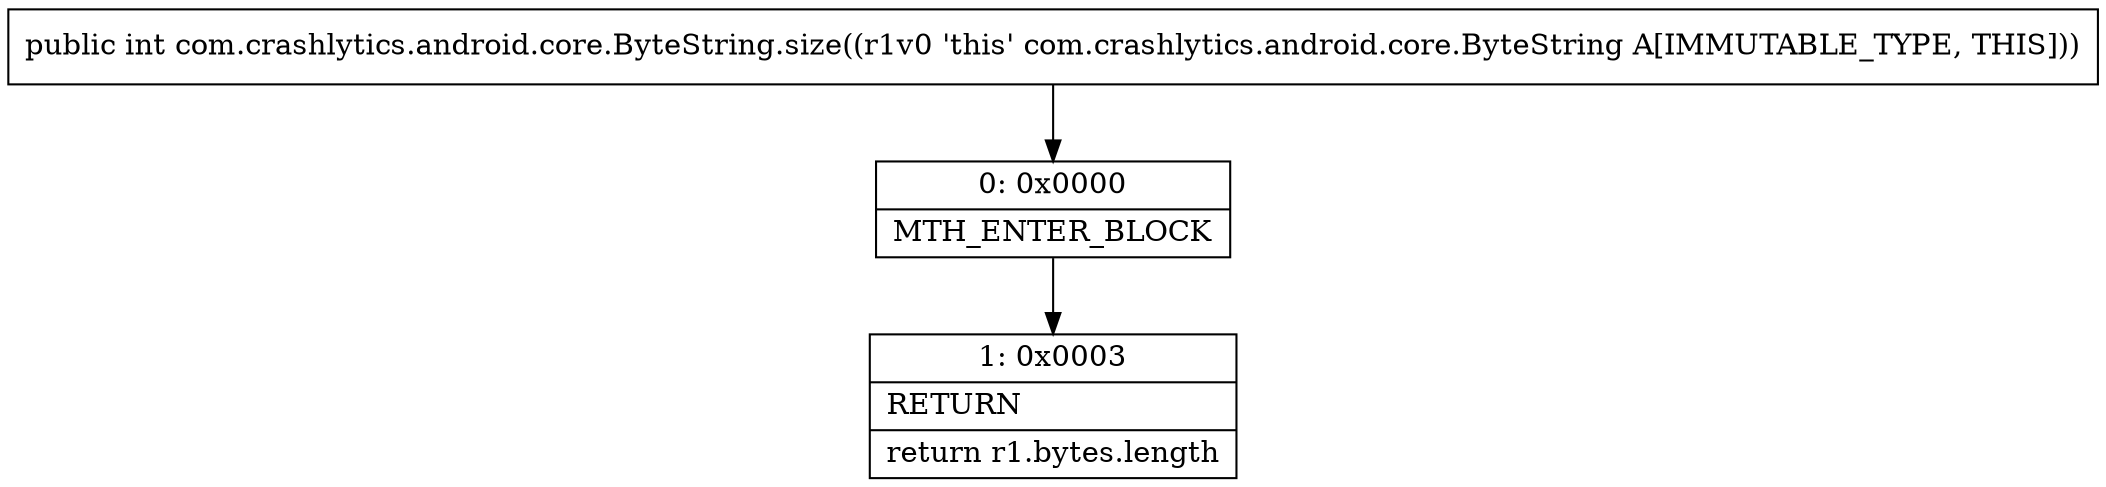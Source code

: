 digraph "CFG forcom.crashlytics.android.core.ByteString.size()I" {
Node_0 [shape=record,label="{0\:\ 0x0000|MTH_ENTER_BLOCK\l}"];
Node_1 [shape=record,label="{1\:\ 0x0003|RETURN\l|return r1.bytes.length\l}"];
MethodNode[shape=record,label="{public int com.crashlytics.android.core.ByteString.size((r1v0 'this' com.crashlytics.android.core.ByteString A[IMMUTABLE_TYPE, THIS])) }"];
MethodNode -> Node_0;
Node_0 -> Node_1;
}

